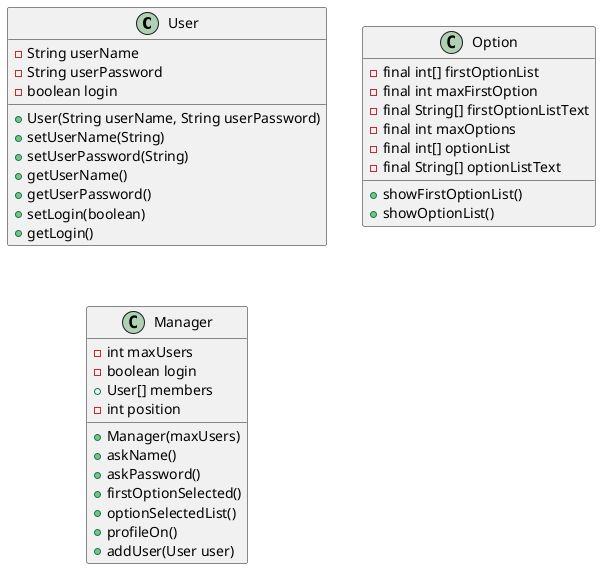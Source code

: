 @startuml
class User{
- String userName
- String userPassword
- boolean login
+ User(String userName, String userPassword)
+ setUserName(String)
+ setUserPassword(String)
+ getUserName()
+ getUserPassword()
+ setLogin(boolean)
+ getLogin()
}
class Option{
- final int[] firstOptionList
- final int maxFirstOption
- final String[] firstOptionListText
- final int maxOptions
- final int[] optionList
- final String[] optionListText
+ showFirstOptionList()
+ showOptionList()
}
class Manager{
- int maxUsers
- boolean login
+ User[] members
- int position
+ Manager(maxUsers)
+ askName()
+ askPassword()
+ firstOptionSelected()
+ optionSelectedList()
+ profileOn()
+ addUser(User user)
}
@enduml